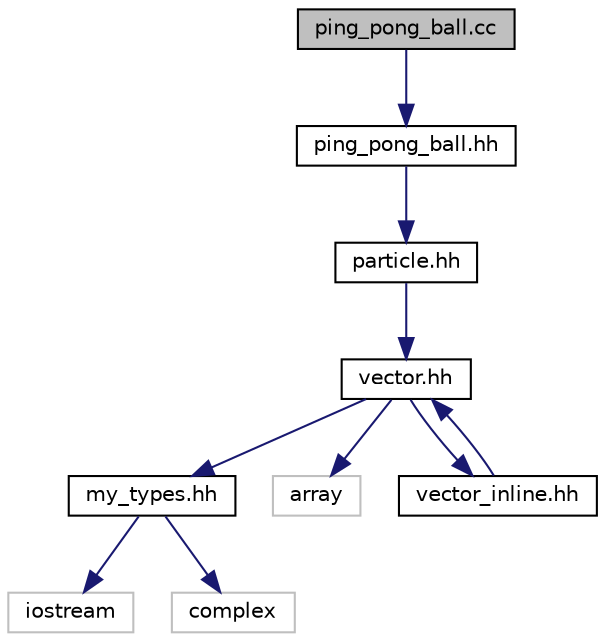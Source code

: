 digraph "ping_pong_ball.cc"
{
  edge [fontname="Helvetica",fontsize="10",labelfontname="Helvetica",labelfontsize="10"];
  node [fontname="Helvetica",fontsize="10",shape=record];
  Node0 [label="ping_pong_ball.cc",height=0.2,width=0.4,color="black", fillcolor="grey75", style="filled", fontcolor="black"];
  Node0 -> Node1 [color="midnightblue",fontsize="10",style="solid",fontname="Helvetica"];
  Node1 [label="ping_pong_ball.hh",height=0.2,width=0.4,color="black", fillcolor="white", style="filled",URL="$ping__pong__ball_8hh.html"];
  Node1 -> Node2 [color="midnightblue",fontsize="10",style="solid",fontname="Helvetica"];
  Node2 [label="particle.hh",height=0.2,width=0.4,color="black", fillcolor="white", style="filled",URL="$particle_8hh.html"];
  Node2 -> Node3 [color="midnightblue",fontsize="10",style="solid",fontname="Helvetica"];
  Node3 [label="vector.hh",height=0.2,width=0.4,color="black", fillcolor="white", style="filled",URL="$vector_8hh.html"];
  Node3 -> Node4 [color="midnightblue",fontsize="10",style="solid",fontname="Helvetica"];
  Node4 [label="my_types.hh",height=0.2,width=0.4,color="black", fillcolor="white", style="filled",URL="$my__types_8hh.html"];
  Node4 -> Node5 [color="midnightblue",fontsize="10",style="solid",fontname="Helvetica"];
  Node5 [label="iostream",height=0.2,width=0.4,color="grey75", fillcolor="white", style="filled"];
  Node4 -> Node6 [color="midnightblue",fontsize="10",style="solid",fontname="Helvetica"];
  Node6 [label="complex",height=0.2,width=0.4,color="grey75", fillcolor="white", style="filled"];
  Node3 -> Node7 [color="midnightblue",fontsize="10",style="solid",fontname="Helvetica"];
  Node7 [label="array",height=0.2,width=0.4,color="grey75", fillcolor="white", style="filled"];
  Node3 -> Node8 [color="midnightblue",fontsize="10",style="solid",fontname="Helvetica"];
  Node8 [label="vector_inline.hh",height=0.2,width=0.4,color="black", fillcolor="white", style="filled",URL="$vector__inline_8hh.html"];
  Node8 -> Node3 [color="midnightblue",fontsize="10",style="solid",fontname="Helvetica"];
}
